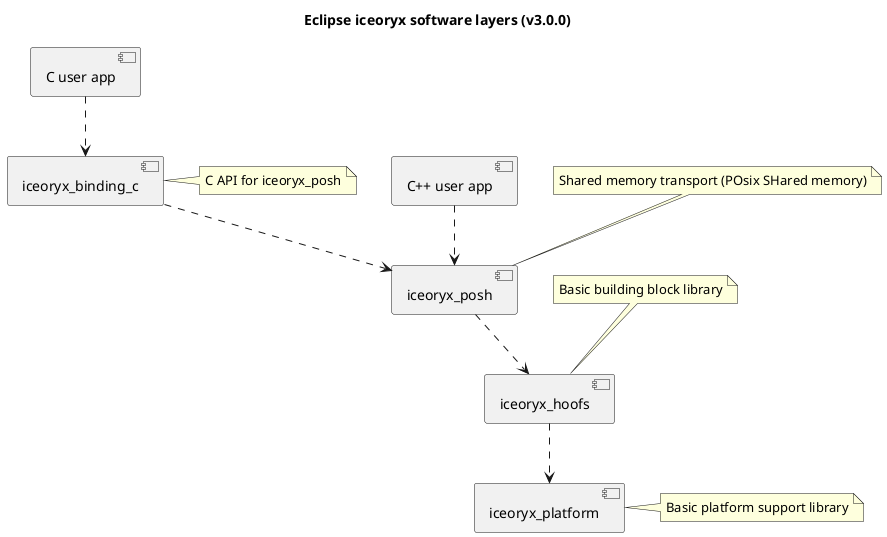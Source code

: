 @startuml

title Eclipse iceoryx software layers (v3.0.0)

skinparam BackgroundColor transparent
skinparam componentStyle uml2

skinparam component {
   backgroundColor<<namespace>> yellow
}

skinparam package {
   backgroundColor green
}

skinparam frame {
   backgroundColor chocolate
}

[iceoryx_platform]
[iceoryx_hoofs]
[iceoryx_posh]
[iceoryx_binding_c]
[C user app]
[C++ user app]

note right of iceoryx_platform : Basic platform support library
note top of iceoryx_hoofs : Basic building block library
note top of iceoryx_posh : Shared memory transport (POsix SHared memory)
note right of iceoryx_binding_c : C API for iceoryx_posh

[iceoryx_hoofs]  ..>  [iceoryx_platform]
[iceoryx_posh]  ..>  [iceoryx_hoofs]
[iceoryx_binding_c]  ..>  [iceoryx_posh]
[C user app]  ..>  [iceoryx_binding_c]
[C++ user app]  ..>  [iceoryx_posh]
@enduml
